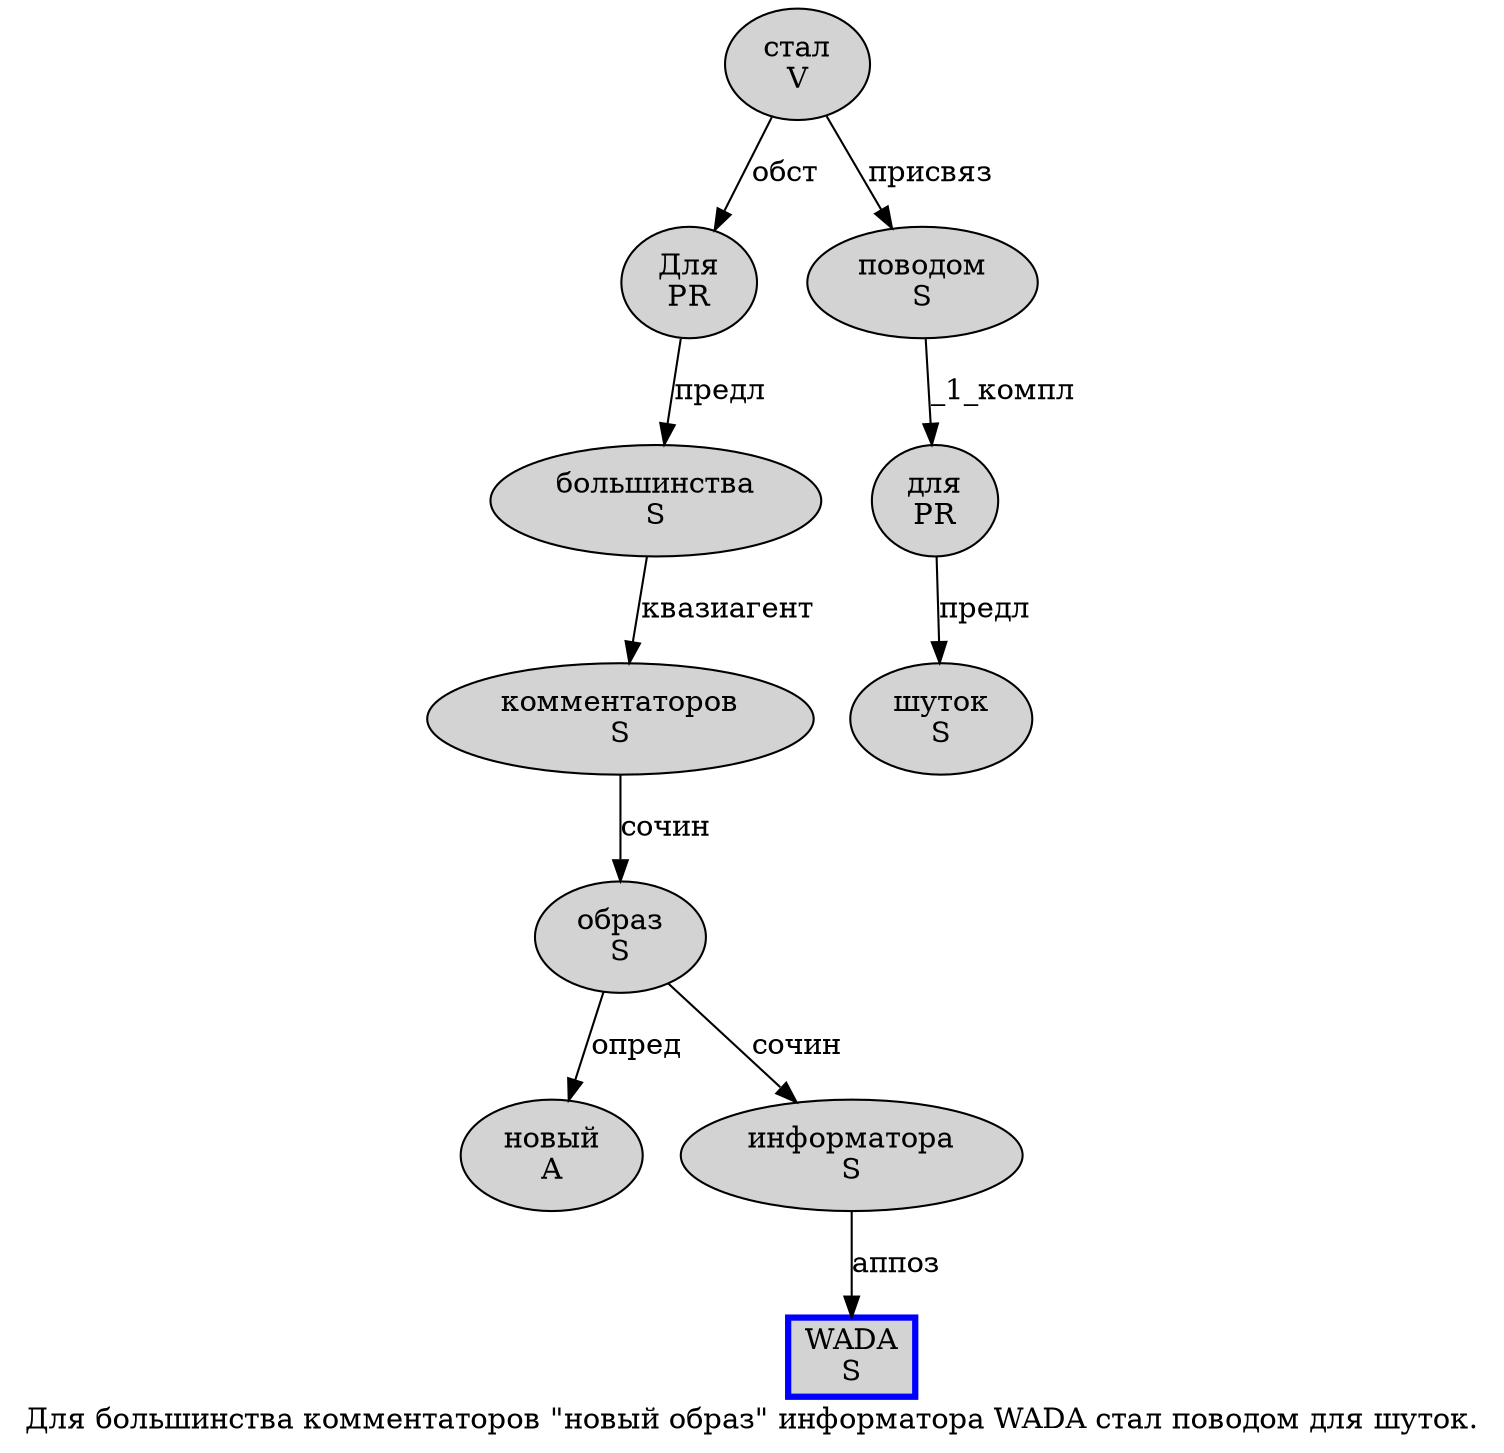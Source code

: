 digraph SENTENCE_418 {
	graph [label="Для большинства комментаторов \"новый образ\" информатора WADA стал поводом для шуток."]
	node [style=filled]
		0 [label="Для
PR" color="" fillcolor=lightgray penwidth=1 shape=ellipse]
		1 [label="большинства
S" color="" fillcolor=lightgray penwidth=1 shape=ellipse]
		2 [label="комментаторов
S" color="" fillcolor=lightgray penwidth=1 shape=ellipse]
		4 [label="новый
A" color="" fillcolor=lightgray penwidth=1 shape=ellipse]
		5 [label="образ
S" color="" fillcolor=lightgray penwidth=1 shape=ellipse]
		7 [label="информатора
S" color="" fillcolor=lightgray penwidth=1 shape=ellipse]
		8 [label="WADA
S" color=blue fillcolor=lightgray penwidth=3 shape=box]
		9 [label="стал
V" color="" fillcolor=lightgray penwidth=1 shape=ellipse]
		10 [label="поводом
S" color="" fillcolor=lightgray penwidth=1 shape=ellipse]
		11 [label="для
PR" color="" fillcolor=lightgray penwidth=1 shape=ellipse]
		12 [label="шуток
S" color="" fillcolor=lightgray penwidth=1 shape=ellipse]
			10 -> 11 [label="_1_компл"]
			1 -> 2 [label="квазиагент"]
			7 -> 8 [label="аппоз"]
			2 -> 5 [label="сочин"]
			11 -> 12 [label="предл"]
			5 -> 4 [label="опред"]
			5 -> 7 [label="сочин"]
			9 -> 0 [label="обст"]
			9 -> 10 [label="присвяз"]
			0 -> 1 [label="предл"]
}